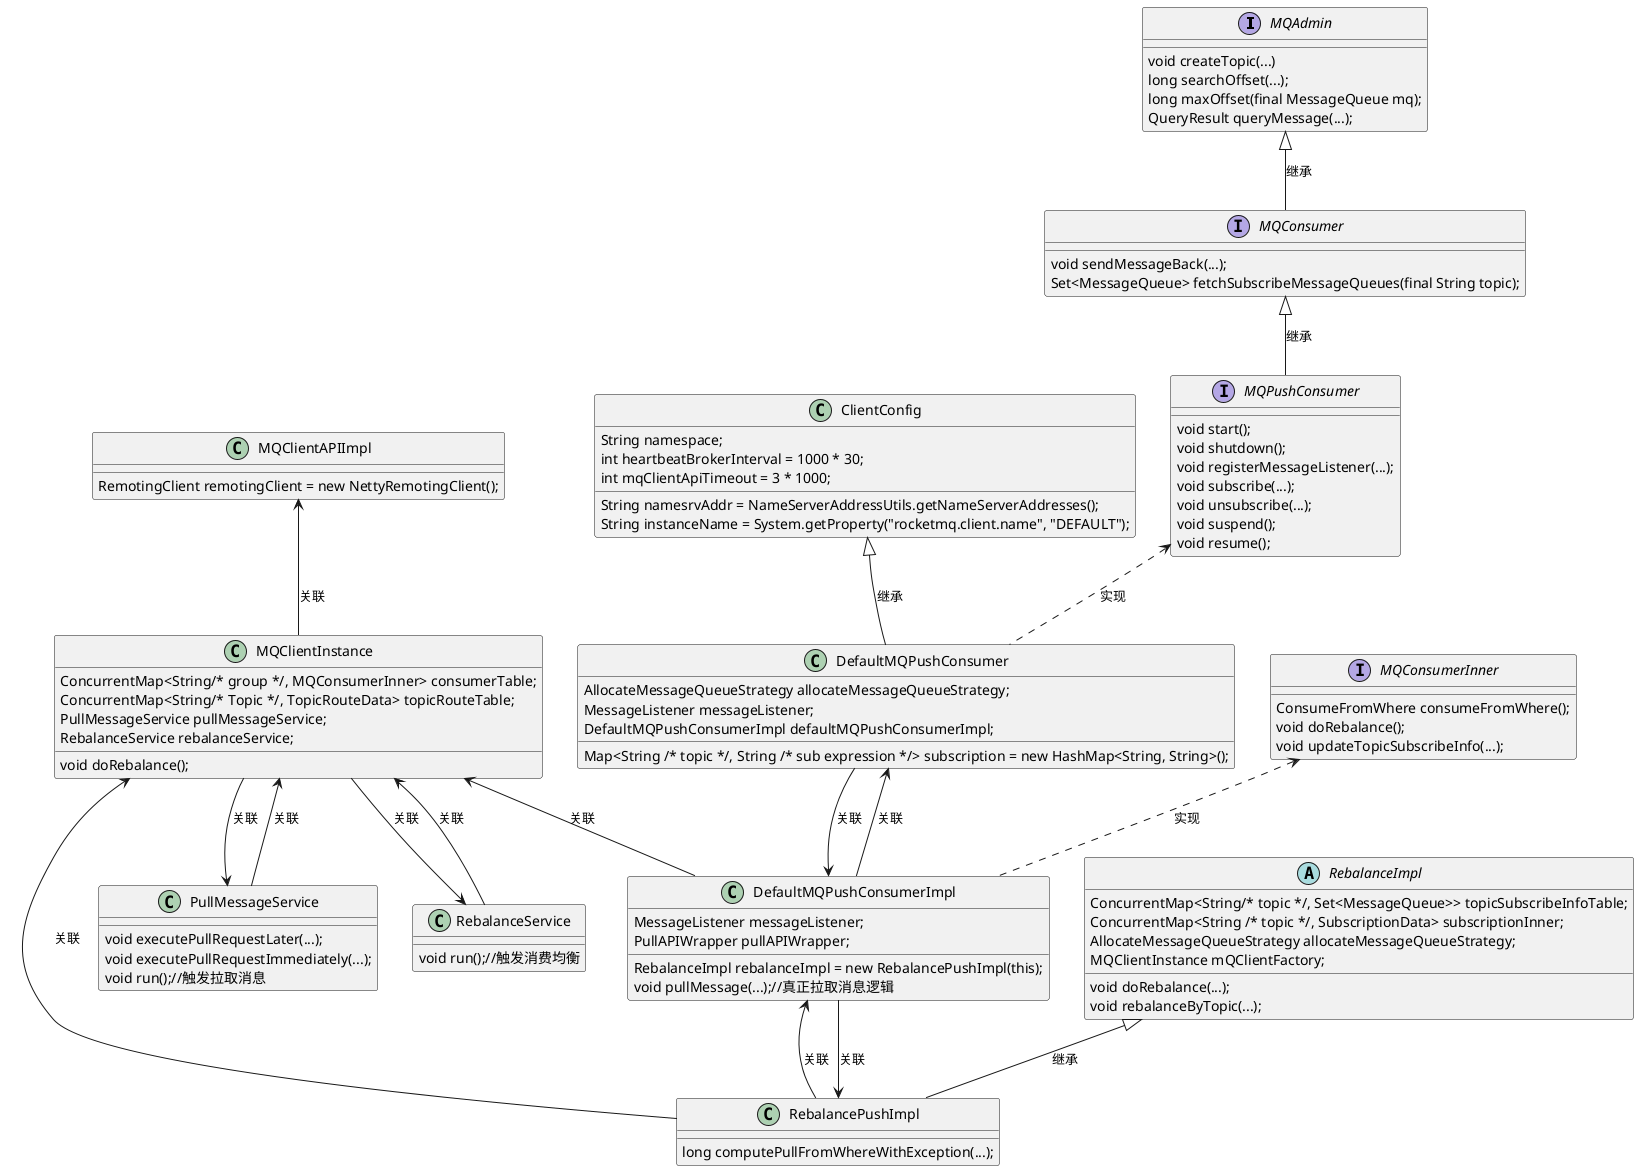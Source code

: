 @startuml

interface MQAdmin{
void createTopic(...)
long searchOffset(...);
long maxOffset(final MessageQueue mq);
QueryResult queryMessage(...);
}

interface MQConsumer{
void sendMessageBack(...);
Set<MessageQueue> fetchSubscribeMessageQueues(final String topic);
}

interface MQPushConsumer{
void start();
void shutdown();
void registerMessageListener(...);
void subscribe(...);
void unsubscribe(...);
void suspend();
void resume();
}

MQAdmin <|-- MQConsumer:继承
MQConsumer <|-- MQPushConsumer:继承

class ClientConfig{
String namesrvAddr = NameServerAddressUtils.getNameServerAddresses();
String instanceName = System.getProperty("rocketmq.client.name", "DEFAULT");
String namespace;
int heartbeatBrokerInterval = 1000 * 30;
int mqClientApiTimeout = 3 * 1000;
}

class DefaultMQPushConsumer{
AllocateMessageQueueStrategy allocateMessageQueueStrategy;
Map<String /* topic */, String /* sub expression */> subscription = new HashMap<String, String>();
MessageListener messageListener;
DefaultMQPushConsumerImpl defaultMQPushConsumerImpl;
}

ClientConfig <|-- DefaultMQPushConsumer:继承
MQPushConsumer <.. DefaultMQPushConsumer:实现


class MQClientInstance{
ConcurrentMap<String/* group */, MQConsumerInner> consumerTable;
ConcurrentMap<String/* Topic */, TopicRouteData> topicRouteTable;
PullMessageService pullMessageService;
RebalanceService rebalanceService;
void doRebalance();
}
MQClientInstance <-- RebalancePushImpl:关联

class MQClientAPIImpl{
RemotingClient remotingClient = new NettyRemotingClient();
}
MQClientAPIImpl <-- MQClientInstance:关联

class PullMessageService{
void executePullRequestLater(...);
void executePullRequestImmediately(...);
void run();//触发拉取消息
}
PullMessageService <-- MQClientInstance:关联
MQClientInstance <-- PullMessageService:关联

class RebalanceService{
void run();//触发消费均衡
}
RebalanceService <-- MQClientInstance:关联
MQClientInstance <-- RebalanceService:关联

abstract class RebalanceImpl{
ConcurrentMap<String/* topic */, Set<MessageQueue>> topicSubscribeInfoTable;
ConcurrentMap<String /* topic */, SubscriptionData> subscriptionInner;
AllocateMessageQueueStrategy allocateMessageQueueStrategy;
MQClientInstance mQClientFactory;
void doRebalance(...);
void rebalanceByTopic(...);
}

class RebalancePushImpl{
long computePullFromWhereWithException(...);
}
RebalanceImpl <|-- RebalancePushImpl:继承


interface MQConsumerInner{
ConsumeFromWhere consumeFromWhere();
void doRebalance();
void updateTopicSubscribeInfo(...);
}

class DefaultMQPushConsumerImpl{
MessageListener messageListener;
PullAPIWrapper pullAPIWrapper;
RebalanceImpl rebalanceImpl = new RebalancePushImpl(this);
void pullMessage(...);//真正拉取消息逻辑
}
MQConsumerInner <.. DefaultMQPushConsumerImpl:实现

RebalancePushImpl <-- DefaultMQPushConsumerImpl:关联
DefaultMQPushConsumerImpl <-- RebalancePushImpl:关联
DefaultMQPushConsumerImpl <-- DefaultMQPushConsumer:关联
DefaultMQPushConsumer <-- DefaultMQPushConsumerImpl:关联
MQClientInstance <-- DefaultMQPushConsumerImpl:关联

@enduml